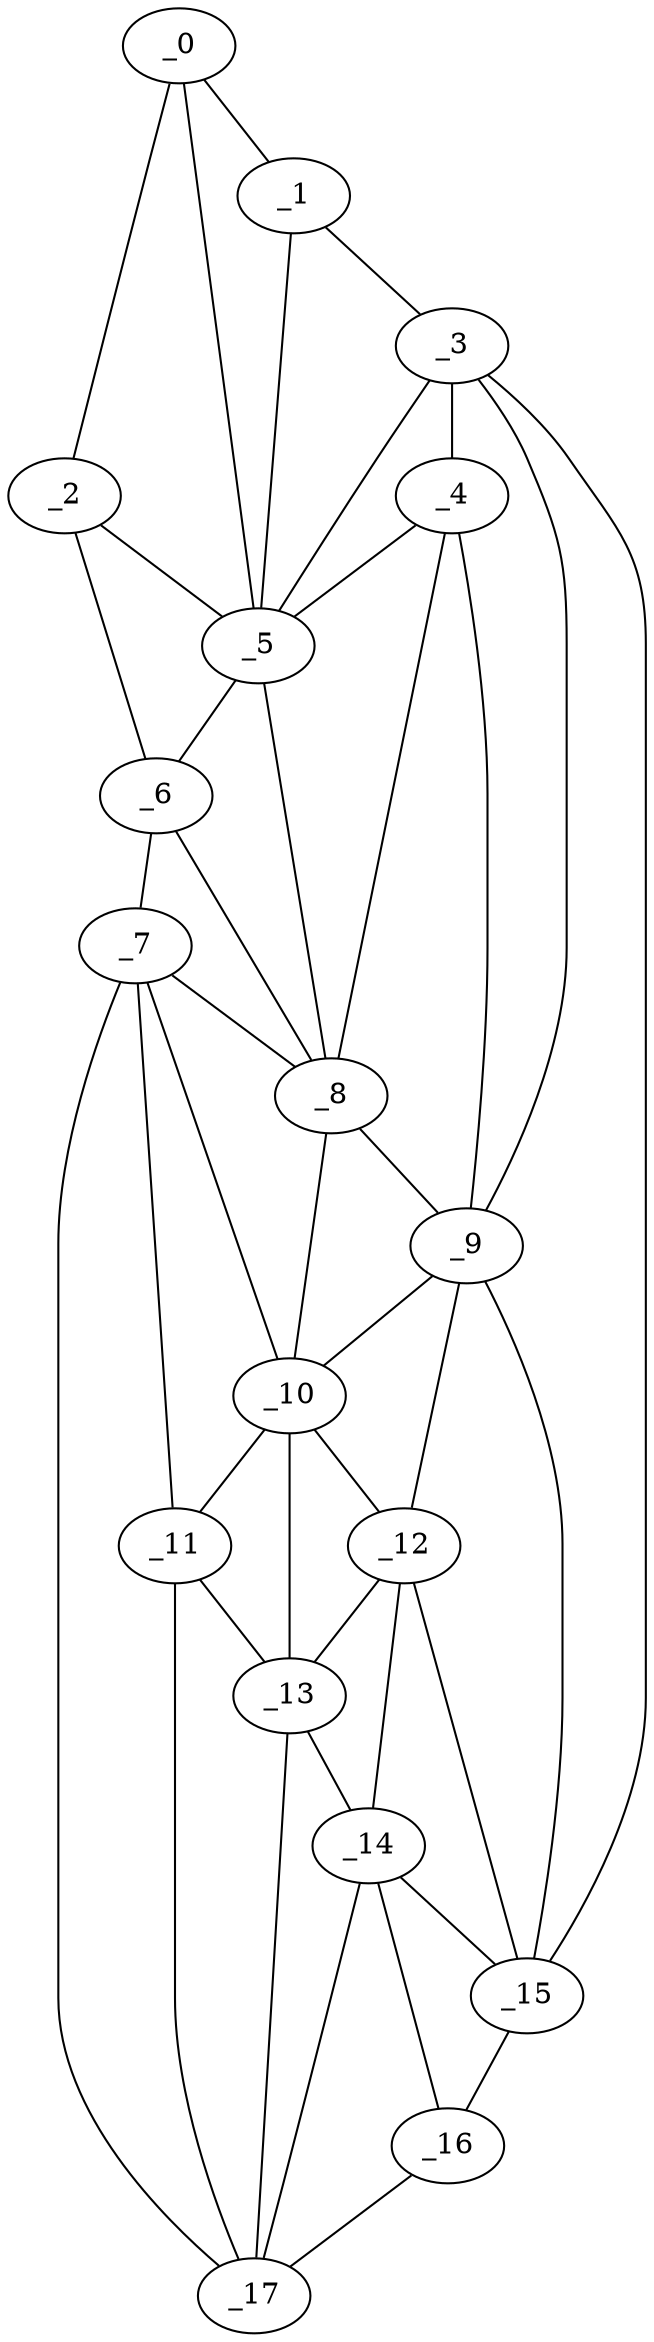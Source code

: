 graph "obj23__195.gxl" {
	_0	 [x=7,
		y=59];
	_1	 [x=8,
		y=66];
	_0 -- _1	 [valence=1];
	_2	 [x=17,
		y=44];
	_0 -- _2	 [valence=1];
	_5	 [x=36,
		y=60];
	_0 -- _5	 [valence=1];
	_3	 [x=18,
		y=81];
	_1 -- _3	 [valence=1];
	_1 -- _5	 [valence=2];
	_2 -- _5	 [valence=2];
	_6	 [x=45,
		y=46];
	_2 -- _6	 [valence=1];
	_4	 [x=35,
		y=78];
	_3 -- _4	 [valence=2];
	_3 -- _5	 [valence=2];
	_9	 [x=79,
		y=82];
	_3 -- _9	 [valence=2];
	_15	 [x=105,
		y=83];
	_3 -- _15	 [valence=1];
	_4 -- _5	 [valence=1];
	_8	 [x=73,
		y=65];
	_4 -- _8	 [valence=2];
	_4 -- _9	 [valence=1];
	_5 -- _6	 [valence=2];
	_5 -- _8	 [valence=1];
	_7	 [x=71,
		y=48];
	_6 -- _7	 [valence=1];
	_6 -- _8	 [valence=2];
	_7 -- _8	 [valence=1];
	_10	 [x=82,
		y=64];
	_7 -- _10	 [valence=2];
	_11	 [x=90,
		y=54];
	_7 -- _11	 [valence=2];
	_17	 [x=122,
		y=64];
	_7 -- _17	 [valence=1];
	_8 -- _9	 [valence=2];
	_8 -- _10	 [valence=2];
	_9 -- _10	 [valence=2];
	_12	 [x=93,
		y=80];
	_9 -- _12	 [valence=2];
	_9 -- _15	 [valence=1];
	_10 -- _11	 [valence=2];
	_10 -- _12	 [valence=2];
	_13	 [x=95,
		y=61];
	_10 -- _13	 [valence=2];
	_11 -- _13	 [valence=1];
	_11 -- _17	 [valence=1];
	_12 -- _13	 [valence=2];
	_14	 [x=103,
		y=75];
	_12 -- _14	 [valence=2];
	_12 -- _15	 [valence=1];
	_13 -- _14	 [valence=2];
	_13 -- _17	 [valence=2];
	_14 -- _15	 [valence=2];
	_16	 [x=119,
		y=74];
	_14 -- _16	 [valence=2];
	_14 -- _17	 [valence=1];
	_15 -- _16	 [valence=1];
	_16 -- _17	 [valence=1];
}

